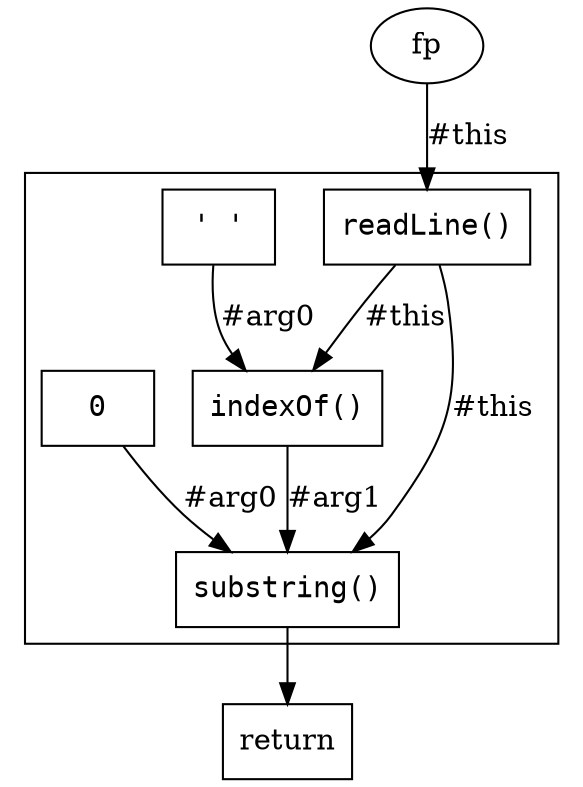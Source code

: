 digraph "get()" {
 N1 [label="fp"];
 subgraph "cluster_a" {
  N2 [shape="box", fontname="courier", label="readLine()"];
  N3 [shape="box", fontname="courier", label="' '"];
  N4 [shape="box", fontname="courier", label="indexOf()"];
  N5 [shape="box", fontname="courier", label="0"];
  N6 [shape="box", fontname="courier", label="substring()"];
 }
 N7 [shape="box", label="return"];
 N1 -> N2 [label="#this"];
 N2 -> N4 [label="#this"];
 N3 -> N4 [label="#arg0"];
 N2 -> N6 [label="#this"];
 N5 -> N6 [label="#arg0"];
 N4 -> N6 [label="#arg1"];
 N6 -> N7 [];
}
